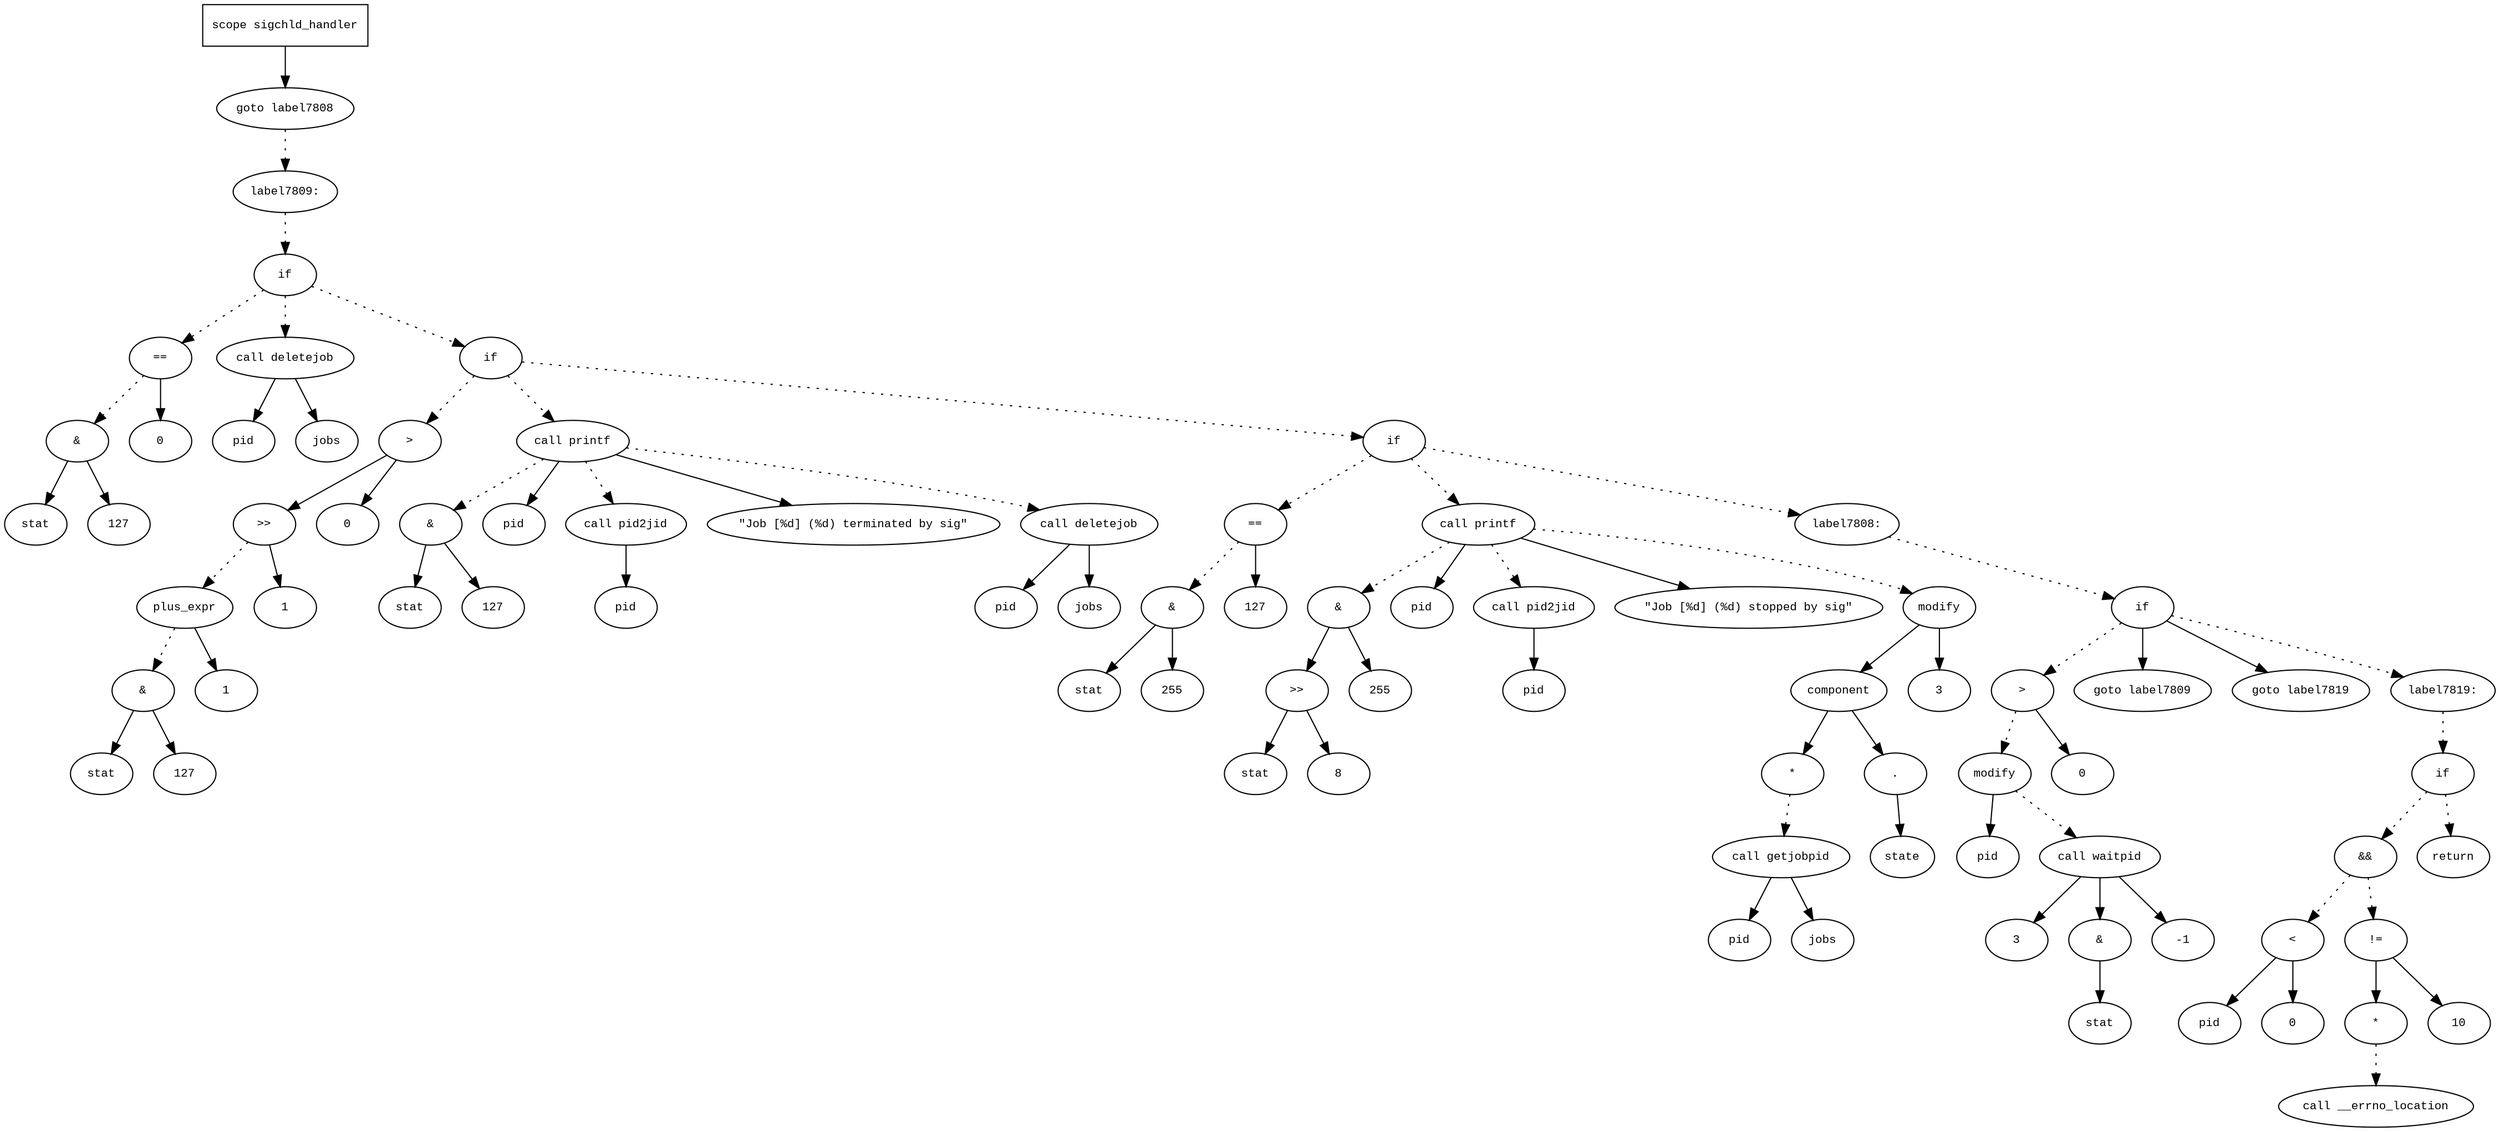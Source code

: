 digraph AST {
  graph [fontname="Times New Roman",fontsize=10];
  node  [fontname="Courier New",fontsize=10];
  edge  [fontname="Times New Roman",fontsize=10];

  node1 [label="scope sigchld_handler",shape=box];
  node2 [label="goto label7808",shape=ellipse];
  node1 -> node2;
  node3 [label="label7809:",shape=ellipse];
  node2 -> node3 [style=dotted];
  node4 [label="if",shape=ellipse];
  node3 -> node4 [style=dotted];
  node5 [label="==",shape=ellipse];
  node6 [label="&",shape=ellipse];
  node7 [label="stat",shape=ellipse];
  node6 -> node7;
  node8 [label="127",shape=ellipse];
  node6 -> node8;
  node5 -> node6 [style=dotted];
  node9 [label="0",shape=ellipse];
  node5 -> node9;
  node4 -> node5 [style=dotted];
  node10 [label="call deletejob",shape=ellipse];
  node11 [label="pid",shape=ellipse];
  node10 -> node11;
  node12 [label="jobs",shape=ellipse];
  node10 -> node12;
  node4 -> node10 [style=dotted];
  node13 [label="if",shape=ellipse];
  node4 -> node13 [style=dotted];
  node14 [label=">",shape=ellipse];
  node15 [label=">>",shape=ellipse];
  node16 [label="plus_expr",shape=ellipse];
  node17 [label="&",shape=ellipse];
  node18 [label="stat",shape=ellipse];
  node17 -> node18;
  node19 [label="127",shape=ellipse];
  node17 -> node19;
  node16 -> node17 [style=dotted];
  node20 [label="1",shape=ellipse];
  node16 -> node20;
  node15 -> node16 [style=dotted];
  node21 [label="1",shape=ellipse];
  node15 -> node21;
  node14 -> node15;
  node22 [label="0",shape=ellipse];
  node14 -> node22;
  node13 -> node14 [style=dotted];
  node23 [label="call printf",shape=ellipse];
  node24 [label="&",shape=ellipse];
  node25 [label="stat",shape=ellipse];
  node24 -> node25;
  node26 [label="127",shape=ellipse];
  node24 -> node26;
  node23 -> node24 [style=dotted];
  node27 [label="pid",shape=ellipse];
  node23 -> node27;
  node28 [label="call pid2jid",shape=ellipse];
  node29 [label="pid",shape=ellipse];
  node28 -> node29;
  node23 -> node28 [style=dotted];
  node30 [label="\"Job [%d] (%d) terminated by sig\"",shape=ellipse];
  node23 -> node30;
  node13 -> node23 [style=dotted];
  node31 [label="call deletejob",shape=ellipse];
  node32 [label="pid",shape=ellipse];
  node31 -> node32;
  node33 [label="jobs",shape=ellipse];
  node31 -> node33;
  node23 -> node31 [style=dotted];
  node34 [label="if",shape=ellipse];
  node13 -> node34 [style=dotted];
  node35 [label="==",shape=ellipse];
  node36 [label="&",shape=ellipse];
  node37 [label="stat",shape=ellipse];
  node36 -> node37;
  node38 [label="255",shape=ellipse];
  node36 -> node38;
  node35 -> node36 [style=dotted];
  node39 [label="127",shape=ellipse];
  node35 -> node39;
  node34 -> node35 [style=dotted];
  node40 [label="call printf",shape=ellipse];
  node41 [label="&",shape=ellipse];
  node42 [label=">>",shape=ellipse];
  node43 [label="stat",shape=ellipse];
  node42 -> node43;
  node44 [label="8",shape=ellipse];
  node42 -> node44;
  node41 -> node42;
  node45 [label="255",shape=ellipse];
  node41 -> node45;
  node40 -> node41 [style=dotted];
  node46 [label="pid",shape=ellipse];
  node40 -> node46;
  node47 [label="call pid2jid",shape=ellipse];
  node48 [label="pid",shape=ellipse];
  node47 -> node48;
  node40 -> node47 [style=dotted];
  node49 [label="\"Job [%d] (%d) stopped by sig\"",shape=ellipse];
  node40 -> node49;
  node34 -> node40 [style=dotted];
  node50 [label="modify",shape=ellipse];
  node51 [label="component",shape=ellipse];
  node50 -> node51;
  node52 [label="*",shape=ellipse];
  node53 [label="call getjobpid",shape=ellipse];
  node54 [label="pid",shape=ellipse];
  node53 -> node54;
  node55 [label="jobs",shape=ellipse];
  node53 -> node55;
  node52 -> node53 [style=dotted];
  node51 -> node52;
  node56 [label=".",shape=ellipse];
  node51 -> node56;
  node57 [label="state",shape=ellipse];
  node56 -> node57;
  node58 [label="3",shape=ellipse];
  node50 -> node58;
  node40 -> node50 [style=dotted];
  node59 [label="label7808:",shape=ellipse];
  node34 -> node59 [style=dotted];
  node60 [label="if",shape=ellipse];
  node59 -> node60 [style=dotted];
  node61 [label=">",shape=ellipse];
  node62 [label="modify",shape=ellipse];
  node63 [label="pid",shape=ellipse];
  node62 -> node63;
  node64 [label="call waitpid",shape=ellipse];
  node65 [label="3",shape=ellipse];
  node64 -> node65;
  node66 [label="&",shape=ellipse];
  node64 -> node66;
  node67 [label="stat",shape=ellipse];
  node66 -> node67;
  node68 [label="-1",shape=ellipse];
  node64 -> node68;
  node62 -> node64 [style=dotted];
  node61 -> node62 [style=dotted];
  node69 [label="0",shape=ellipse];
  node61 -> node69;
  node60 -> node61 [style=dotted];
  node70 [label="goto label7809",shape=ellipse];
  node60 -> node70;
  node71 [label="goto label7819",shape=ellipse];
  node60 -> node71;
  node72 [label="label7819:",shape=ellipse];
  node60 -> node72 [style=dotted];
  node73 [label="if",shape=ellipse];
  node72 -> node73 [style=dotted];
  node74 [label="&&",shape=ellipse];
  node75 [label="<",shape=ellipse];
  node76 [label="pid",shape=ellipse];
  node75 -> node76;
  node77 [label="0",shape=ellipse];
  node75 -> node77;
  node74 -> node75 [style=dotted];
  node78 [label="!=",shape=ellipse];
  node79 [label="*",shape=ellipse];
  node80 [label="call __errno_location",shape=ellipse];
  node79 -> node80 [style=dotted];
  node78 -> node79;
  node81 [label="10",shape=ellipse];
  node78 -> node81;
  node74 -> node78 [style=dotted];
  node73 -> node74 [style=dotted];
  node82 [label="return",shape=ellipse];
  node73 -> node82 [style=dotted];
} 